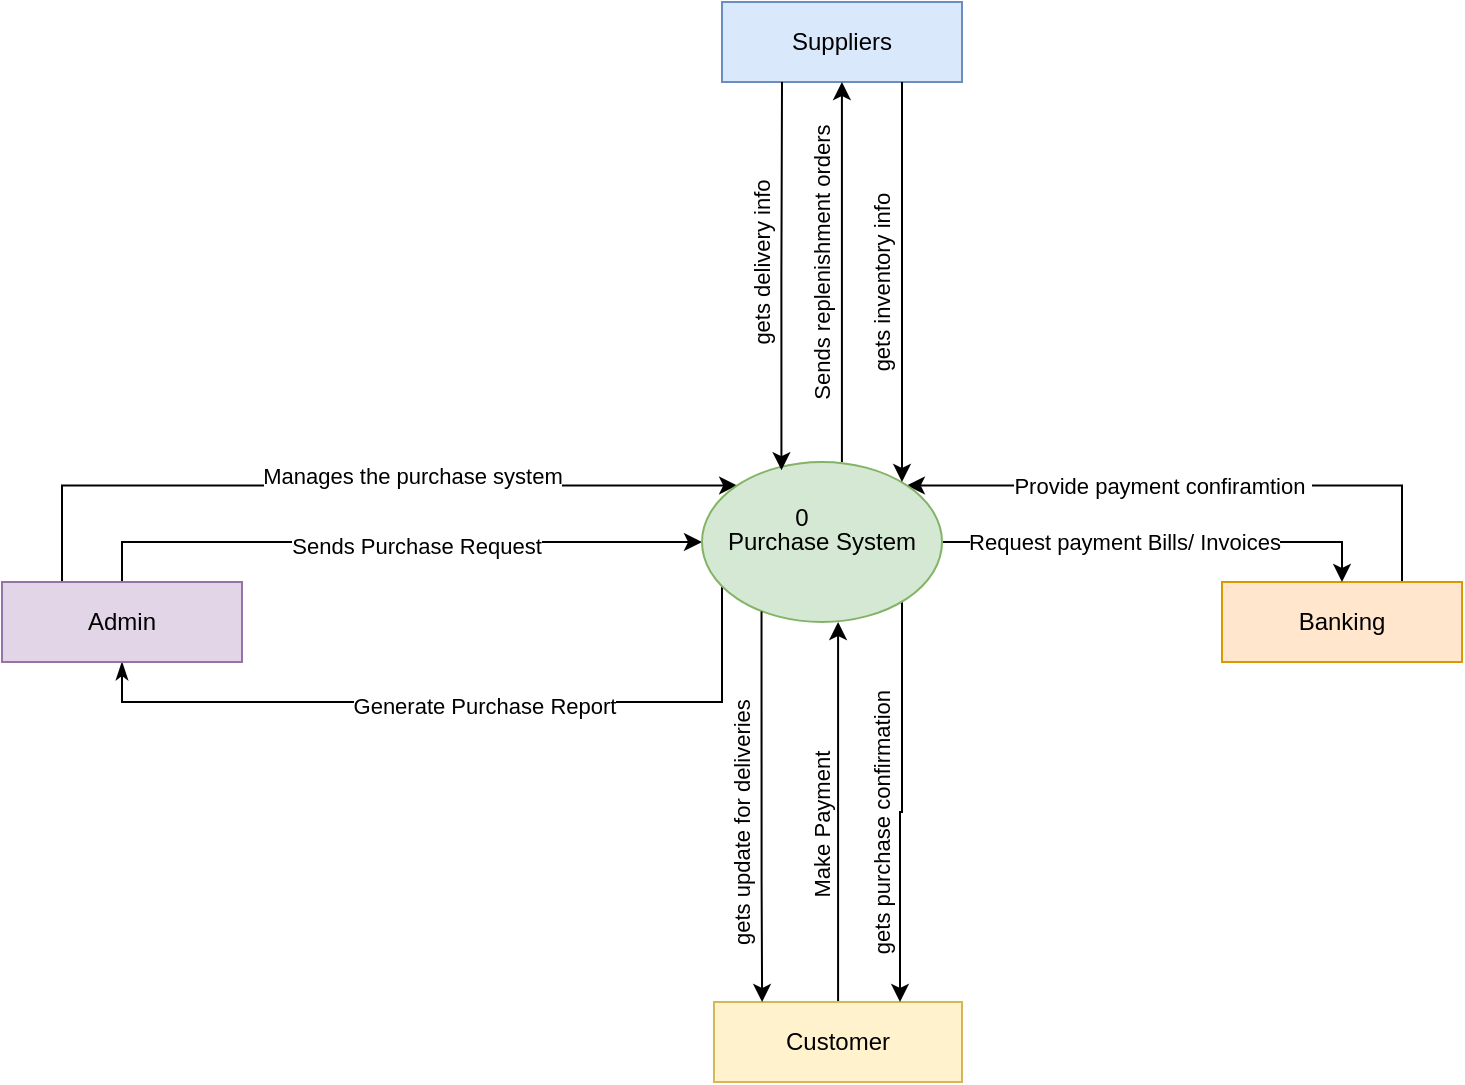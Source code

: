 <mxfile version="25.0.3">
  <diagram name="Page-1" id="KsMS1d0f8FCQScb07xmZ">
    <mxGraphModel dx="1568" dy="749" grid="1" gridSize="10" guides="1" tooltips="1" connect="1" arrows="1" fold="1" page="1" pageScale="1" pageWidth="827" pageHeight="1169" math="0" shadow="0">
      <root>
        <mxCell id="0" />
        <mxCell id="1" parent="0" />
        <mxCell id="XOZVNckXf9WFqRaCFHXm-7" style="edgeStyle=orthogonalEdgeStyle;rounded=0;orthogonalLoop=1;jettySize=auto;html=1;entryX=0;entryY=0.5;entryDx=0;entryDy=0;" edge="1" parent="1" source="XOZVNckXf9WFqRaCFHXm-1" target="XOZVNckXf9WFqRaCFHXm-5">
          <mxGeometry relative="1" as="geometry">
            <Array as="points">
              <mxPoint x="100" y="500" />
              <mxPoint x="380" y="500" />
            </Array>
          </mxGeometry>
        </mxCell>
        <mxCell id="XOZVNckXf9WFqRaCFHXm-8" value="Sends Purchase Request" style="edgeLabel;html=1;align=center;verticalAlign=middle;resizable=0;points=[];" vertex="1" connectable="0" parent="XOZVNckXf9WFqRaCFHXm-7">
          <mxGeometry x="0.075" y="-2" relative="1" as="geometry">
            <mxPoint as="offset" />
          </mxGeometry>
        </mxCell>
        <mxCell id="XOZVNckXf9WFqRaCFHXm-9" style="edgeStyle=orthogonalEdgeStyle;rounded=0;orthogonalLoop=1;jettySize=auto;html=1;entryX=0.5;entryY=1;entryDx=0;entryDy=0;endArrow=none;endFill=0;startArrow=classicThin;startFill=1;" edge="1" parent="1" source="XOZVNckXf9WFqRaCFHXm-1" target="XOZVNckXf9WFqRaCFHXm-5">
          <mxGeometry relative="1" as="geometry">
            <Array as="points">
              <mxPoint x="100" y="580" />
              <mxPoint x="400" y="580" />
              <mxPoint x="400" y="520" />
              <mxPoint x="450" y="520" />
            </Array>
          </mxGeometry>
        </mxCell>
        <mxCell id="XOZVNckXf9WFqRaCFHXm-10" value="Generate Purchase Report" style="edgeLabel;html=1;align=center;verticalAlign=middle;resizable=0;points=[];" vertex="1" connectable="0" parent="XOZVNckXf9WFqRaCFHXm-9">
          <mxGeometry x="-0.109" y="-2" relative="1" as="geometry">
            <mxPoint as="offset" />
          </mxGeometry>
        </mxCell>
        <mxCell id="XOZVNckXf9WFqRaCFHXm-11" style="edgeStyle=orthogonalEdgeStyle;rounded=0;orthogonalLoop=1;jettySize=auto;html=1;exitX=0.25;exitY=0;exitDx=0;exitDy=0;entryX=0;entryY=0;entryDx=0;entryDy=0;" edge="1" parent="1" source="XOZVNckXf9WFqRaCFHXm-1" target="XOZVNckXf9WFqRaCFHXm-5">
          <mxGeometry relative="1" as="geometry" />
        </mxCell>
        <mxCell id="XOZVNckXf9WFqRaCFHXm-12" value="Manages the purchase system" style="edgeLabel;html=1;align=center;verticalAlign=middle;resizable=0;points=[];" vertex="1" connectable="0" parent="XOZVNckXf9WFqRaCFHXm-11">
          <mxGeometry x="0.155" y="5" relative="1" as="geometry">
            <mxPoint as="offset" />
          </mxGeometry>
        </mxCell>
        <mxCell id="XOZVNckXf9WFqRaCFHXm-1" value="Admin" style="rounded=0;whiteSpace=wrap;html=1;fillColor=#e1d5e7;strokeColor=#9673a6;" vertex="1" parent="1">
          <mxGeometry x="40" y="520" width="120" height="40" as="geometry" />
        </mxCell>
        <mxCell id="XOZVNckXf9WFqRaCFHXm-2" value="Suppliers" style="whiteSpace=wrap;html=1;fillColor=#dae8fc;strokeColor=#6c8ebf;" vertex="1" parent="1">
          <mxGeometry x="400" y="230" width="120" height="40" as="geometry" />
        </mxCell>
        <mxCell id="XOZVNckXf9WFqRaCFHXm-24" style="edgeStyle=orthogonalEdgeStyle;rounded=0;orthogonalLoop=1;jettySize=auto;html=1;exitX=0.75;exitY=0;exitDx=0;exitDy=0;entryX=1;entryY=0;entryDx=0;entryDy=0;" edge="1" parent="1" source="XOZVNckXf9WFqRaCFHXm-3" target="XOZVNckXf9WFqRaCFHXm-5">
          <mxGeometry relative="1" as="geometry">
            <mxPoint x="560" y="460" as="targetPoint" />
            <mxPoint x="720" y="470" as="sourcePoint" />
          </mxGeometry>
        </mxCell>
        <mxCell id="XOZVNckXf9WFqRaCFHXm-25" value="Provide payment confiramtion&amp;nbsp;" style="edgeLabel;html=1;align=center;verticalAlign=middle;resizable=0;points=[];" vertex="1" connectable="0" parent="XOZVNckXf9WFqRaCFHXm-24">
          <mxGeometry x="0.143" relative="1" as="geometry">
            <mxPoint as="offset" />
          </mxGeometry>
        </mxCell>
        <mxCell id="XOZVNckXf9WFqRaCFHXm-3" value="Banking" style="whiteSpace=wrap;html=1;fillColor=#ffe6cc;strokeColor=#d79b00;" vertex="1" parent="1">
          <mxGeometry x="650" y="520" width="120" height="40" as="geometry" />
        </mxCell>
        <mxCell id="XOZVNckXf9WFqRaCFHXm-13" style="edgeStyle=orthogonalEdgeStyle;rounded=0;orthogonalLoop=1;jettySize=auto;html=1;entryX=0.567;entryY=1;entryDx=0;entryDy=0;entryPerimeter=0;" edge="1" parent="1" source="XOZVNckXf9WFqRaCFHXm-4" target="XOZVNckXf9WFqRaCFHXm-5">
          <mxGeometry relative="1" as="geometry">
            <mxPoint x="458" y="550" as="targetPoint" />
            <Array as="points" />
          </mxGeometry>
        </mxCell>
        <mxCell id="XOZVNckXf9WFqRaCFHXm-14" value="Make Payment" style="edgeLabel;html=1;align=center;verticalAlign=middle;resizable=0;points=[];rotation=-90;" vertex="1" connectable="0" parent="XOZVNckXf9WFqRaCFHXm-13">
          <mxGeometry x="-0.066" y="-2" relative="1" as="geometry">
            <mxPoint x="-10" as="offset" />
          </mxGeometry>
        </mxCell>
        <mxCell id="XOZVNckXf9WFqRaCFHXm-16" value="gets purchase confirmation" style="edgeLabel;html=1;align=center;verticalAlign=middle;resizable=0;points=[];rotation=-90;" vertex="1" connectable="0" parent="XOZVNckXf9WFqRaCFHXm-13">
          <mxGeometry x="-0.066" y="-2" relative="1" as="geometry">
            <mxPoint x="20" y="-1" as="offset" />
          </mxGeometry>
        </mxCell>
        <mxCell id="XOZVNckXf9WFqRaCFHXm-21" value="gets update for deliveries" style="edgeLabel;html=1;align=center;verticalAlign=middle;resizable=0;points=[];rotation=-90;" vertex="1" connectable="0" parent="XOZVNckXf9WFqRaCFHXm-13">
          <mxGeometry x="-0.066" y="-2" relative="1" as="geometry">
            <mxPoint x="-50" y="-1" as="offset" />
          </mxGeometry>
        </mxCell>
        <mxCell id="XOZVNckXf9WFqRaCFHXm-28" value="Sends replenishment orders" style="edgeLabel;html=1;align=center;verticalAlign=middle;resizable=0;points=[];rotation=-90;" vertex="1" connectable="0" parent="XOZVNckXf9WFqRaCFHXm-13">
          <mxGeometry x="-0.066" y="-2" relative="1" as="geometry">
            <mxPoint x="-10" y="-281" as="offset" />
          </mxGeometry>
        </mxCell>
        <mxCell id="XOZVNckXf9WFqRaCFHXm-32" value="gets delivery info" style="edgeLabel;html=1;align=center;verticalAlign=middle;resizable=0;points=[];rotation=-90;" vertex="1" connectable="0" parent="XOZVNckXf9WFqRaCFHXm-13">
          <mxGeometry x="-0.066" y="-2" relative="1" as="geometry">
            <mxPoint x="-40" y="-281" as="offset" />
          </mxGeometry>
        </mxCell>
        <mxCell id="XOZVNckXf9WFqRaCFHXm-35" value="gets inventory info" style="edgeLabel;html=1;align=center;verticalAlign=middle;resizable=0;points=[];rotation=-90;" vertex="1" connectable="0" parent="XOZVNckXf9WFqRaCFHXm-13">
          <mxGeometry x="-0.066" y="-2" relative="1" as="geometry">
            <mxPoint x="20" y="-271" as="offset" />
          </mxGeometry>
        </mxCell>
        <mxCell id="XOZVNckXf9WFqRaCFHXm-4" value="Customer" style="whiteSpace=wrap;html=1;fillColor=#fff2cc;strokeColor=#d6b656;" vertex="1" parent="1">
          <mxGeometry x="396" y="730" width="124" height="40" as="geometry" />
        </mxCell>
        <mxCell id="XOZVNckXf9WFqRaCFHXm-15" style="edgeStyle=orthogonalEdgeStyle;rounded=0;orthogonalLoop=1;jettySize=auto;html=1;entryX=0.75;entryY=0;entryDx=0;entryDy=0;" edge="1" parent="1" source="XOZVNckXf9WFqRaCFHXm-5" target="XOZVNckXf9WFqRaCFHXm-4">
          <mxGeometry relative="1" as="geometry">
            <Array as="points">
              <mxPoint x="490" y="635" />
              <mxPoint x="489" y="635" />
            </Array>
          </mxGeometry>
        </mxCell>
        <mxCell id="XOZVNckXf9WFqRaCFHXm-22" style="edgeStyle=orthogonalEdgeStyle;rounded=0;orthogonalLoop=1;jettySize=auto;html=1;entryX=0.5;entryY=0;entryDx=0;entryDy=0;" edge="1" parent="1" source="XOZVNckXf9WFqRaCFHXm-5" target="XOZVNckXf9WFqRaCFHXm-3">
          <mxGeometry relative="1" as="geometry" />
        </mxCell>
        <mxCell id="XOZVNckXf9WFqRaCFHXm-23" value="Request payment Bills/ Invoices" style="edgeLabel;html=1;align=center;verticalAlign=middle;resizable=0;points=[];" vertex="1" connectable="0" parent="XOZVNckXf9WFqRaCFHXm-22">
          <mxGeometry x="-0.171" relative="1" as="geometry">
            <mxPoint as="offset" />
          </mxGeometry>
        </mxCell>
        <mxCell id="XOZVNckXf9WFqRaCFHXm-5" value="Purchase System" style="ellipse;whiteSpace=wrap;html=1;fillColor=#d5e8d4;strokeColor=#82b366;" vertex="1" parent="1">
          <mxGeometry x="390" y="460" width="120" height="80" as="geometry" />
        </mxCell>
        <mxCell id="XOZVNckXf9WFqRaCFHXm-6" value="0&lt;div&gt;&lt;br&gt;&lt;/div&gt;" style="text;html=1;align=center;verticalAlign=middle;whiteSpace=wrap;rounded=0;" vertex="1" parent="1">
          <mxGeometry x="410" y="480" width="60" height="30" as="geometry" />
        </mxCell>
        <mxCell id="XOZVNckXf9WFqRaCFHXm-19" style="edgeStyle=orthogonalEdgeStyle;rounded=0;orthogonalLoop=1;jettySize=auto;html=1;entryX=0.194;entryY=0;entryDx=0;entryDy=0;entryPerimeter=0;exitX=0.248;exitY=0.935;exitDx=0;exitDy=0;exitPerimeter=0;" edge="1" parent="1" source="XOZVNckXf9WFqRaCFHXm-5" target="XOZVNckXf9WFqRaCFHXm-4">
          <mxGeometry relative="1" as="geometry">
            <mxPoint x="420" y="540" as="sourcePoint" />
            <mxPoint x="439.842" y="713.49" as="targetPoint" />
            <Array as="points">
              <mxPoint x="420" y="670" />
              <mxPoint x="420" y="670" />
            </Array>
          </mxGeometry>
        </mxCell>
        <mxCell id="XOZVNckXf9WFqRaCFHXm-26" style="edgeStyle=orthogonalEdgeStyle;rounded=0;orthogonalLoop=1;jettySize=auto;html=1;entryX=0.583;entryY=0;entryDx=0;entryDy=0;entryPerimeter=0;endArrow=none;endFill=0;startArrow=classic;startFill=1;" edge="1" parent="1" source="XOZVNckXf9WFqRaCFHXm-2" target="XOZVNckXf9WFqRaCFHXm-5">
          <mxGeometry relative="1" as="geometry" />
        </mxCell>
        <mxCell id="XOZVNckXf9WFqRaCFHXm-31" style="edgeStyle=orthogonalEdgeStyle;rounded=0;orthogonalLoop=1;jettySize=auto;html=1;entryX=0.415;entryY=1.051;entryDx=0;entryDy=0;entryPerimeter=0;exitX=0.331;exitY=0.051;exitDx=0;exitDy=0;exitPerimeter=0;endArrow=none;endFill=0;startArrow=classic;startFill=1;" edge="1" parent="1" source="XOZVNckXf9WFqRaCFHXm-5">
          <mxGeometry relative="1" as="geometry">
            <mxPoint x="430.2" y="457.96" as="sourcePoint" />
            <mxPoint x="430.0" y="270.0" as="targetPoint" />
          </mxGeometry>
        </mxCell>
        <mxCell id="XOZVNckXf9WFqRaCFHXm-33" style="edgeStyle=orthogonalEdgeStyle;rounded=0;orthogonalLoop=1;jettySize=auto;html=1;entryX=0.75;entryY=1;entryDx=0;entryDy=0;startArrow=classic;startFill=1;endArrow=none;endFill=0;" edge="1" parent="1" target="XOZVNckXf9WFqRaCFHXm-2">
          <mxGeometry relative="1" as="geometry">
            <mxPoint x="490" y="470" as="sourcePoint" />
            <mxPoint x="494.0" y="281.36" as="targetPoint" />
            <Array as="points">
              <mxPoint x="490" y="430" />
              <mxPoint x="490" y="430" />
            </Array>
          </mxGeometry>
        </mxCell>
      </root>
    </mxGraphModel>
  </diagram>
</mxfile>
